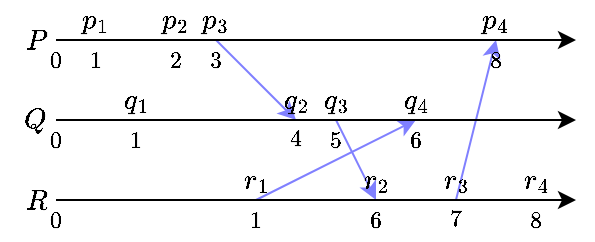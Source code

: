 <mxfile version="20.6.1" type="device"><diagram id="mF-7C_eONBB_64oM1k6o" name="ページ1"><mxGraphModel dx="200" dy="123" grid="1" gridSize="10" guides="1" tooltips="1" connect="1" arrows="1" fold="1" page="1" pageScale="1" pageWidth="827" pageHeight="1169" math="1" shadow="0"><root><mxCell id="0"/><mxCell id="1" parent="0"/><mxCell id="kmAoV4Kl-QLDKSQ3TJVB-39" value="" style="endArrow=classic;html=1;rounded=0;fontSize=10;strokeColor=#8080FF;" edge="1" parent="1"><mxGeometry width="50" height="50" relative="1" as="geometry"><mxPoint x="120" y="40" as="sourcePoint"/><mxPoint x="160" y="80" as="targetPoint"/></mxGeometry></mxCell><mxCell id="kmAoV4Kl-QLDKSQ3TJVB-42" value="" style="endArrow=classic;html=1;rounded=0;fontSize=10;strokeColor=#8080FF;" edge="1" parent="1"><mxGeometry width="50" height="50" relative="1" as="geometry"><mxPoint x="240" y="120" as="sourcePoint"/><mxPoint x="260" y="40" as="targetPoint"/></mxGeometry></mxCell><mxCell id="kmAoV4Kl-QLDKSQ3TJVB-41" value="" style="endArrow=classic;html=1;rounded=0;fontSize=10;strokeColor=#8080FF;" edge="1" parent="1"><mxGeometry width="50" height="50" relative="1" as="geometry"><mxPoint x="140" y="120" as="sourcePoint"/><mxPoint x="220" y="80" as="targetPoint"/></mxGeometry></mxCell><mxCell id="kmAoV4Kl-QLDKSQ3TJVB-40" value="" style="endArrow=classic;html=1;rounded=0;fontSize=10;strokeColor=#8080FF;" edge="1" parent="1"><mxGeometry width="50" height="50" relative="1" as="geometry"><mxPoint x="180" y="80" as="sourcePoint"/><mxPoint x="200" y="120" as="targetPoint"/></mxGeometry></mxCell><mxCell id="kmAoV4Kl-QLDKSQ3TJVB-4" value="$$P$$" style="whiteSpace=wrap;html=1;aspect=fixed;fillColor=none;strokeColor=none;" vertex="1" parent="1"><mxGeometry x="20" y="30" width="20" height="20" as="geometry"/></mxCell><mxCell id="kmAoV4Kl-QLDKSQ3TJVB-5" value="$$Q$$" style="whiteSpace=wrap;html=1;aspect=fixed;fillColor=none;strokeColor=none;" vertex="1" parent="1"><mxGeometry x="20" y="70" width="20" height="20" as="geometry"/></mxCell><mxCell id="kmAoV4Kl-QLDKSQ3TJVB-6" value="$$R$$" style="whiteSpace=wrap;html=1;aspect=fixed;fillColor=none;strokeColor=none;" vertex="1" parent="1"><mxGeometry x="20" y="110" width="20" height="20" as="geometry"/></mxCell><mxCell id="kmAoV4Kl-QLDKSQ3TJVB-7" value="$$p_1$$" style="whiteSpace=wrap;html=1;aspect=fixed;fillColor=none;strokeColor=none;" vertex="1" parent="1"><mxGeometry x="50" y="20" width="20" height="20" as="geometry"/></mxCell><mxCell id="kmAoV4Kl-QLDKSQ3TJVB-8" value="$$q_1$$" style="whiteSpace=wrap;html=1;aspect=fixed;fillColor=none;strokeColor=none;" vertex="1" parent="1"><mxGeometry x="70" y="60" width="20" height="20" as="geometry"/></mxCell><mxCell id="kmAoV4Kl-QLDKSQ3TJVB-9" value="$$p_2$$" style="whiteSpace=wrap;html=1;aspect=fixed;fillColor=none;strokeColor=none;" vertex="1" parent="1"><mxGeometry x="90" y="20" width="20" height="20" as="geometry"/></mxCell><mxCell id="kmAoV4Kl-QLDKSQ3TJVB-10" value="$$p_3$$" style="whiteSpace=wrap;html=1;aspect=fixed;fillColor=none;strokeColor=none;" vertex="1" parent="1"><mxGeometry x="110" y="20" width="20" height="20" as="geometry"/></mxCell><mxCell id="kmAoV4Kl-QLDKSQ3TJVB-11" value="$$r_1$$" style="whiteSpace=wrap;html=1;aspect=fixed;fillColor=none;strokeColor=none;" vertex="1" parent="1"><mxGeometry x="130" y="100" width="20" height="20" as="geometry"/></mxCell><mxCell id="kmAoV4Kl-QLDKSQ3TJVB-12" value="$$q_2$$" style="whiteSpace=wrap;html=1;aspect=fixed;fillColor=none;strokeColor=none;" vertex="1" parent="1"><mxGeometry x="150" y="60" width="20" height="20" as="geometry"/></mxCell><mxCell id="kmAoV4Kl-QLDKSQ3TJVB-13" value="$$q_3$$" style="whiteSpace=wrap;html=1;aspect=fixed;fillColor=none;strokeColor=none;" vertex="1" parent="1"><mxGeometry x="170" y="60" width="20" height="20" as="geometry"/></mxCell><mxCell id="kmAoV4Kl-QLDKSQ3TJVB-14" value="$$r_2$$" style="whiteSpace=wrap;html=1;aspect=fixed;fillColor=none;strokeColor=none;" vertex="1" parent="1"><mxGeometry x="190" y="100" width="20" height="20" as="geometry"/></mxCell><mxCell id="kmAoV4Kl-QLDKSQ3TJVB-15" value="$$q_4$$" style="whiteSpace=wrap;html=1;aspect=fixed;fillColor=none;strokeColor=none;" vertex="1" parent="1"><mxGeometry x="210" y="60" width="20" height="20" as="geometry"/></mxCell><mxCell id="kmAoV4Kl-QLDKSQ3TJVB-16" value="$$r_3$$" style="whiteSpace=wrap;html=1;aspect=fixed;fillColor=none;strokeColor=none;" vertex="1" parent="1"><mxGeometry x="230" y="100" width="20" height="20" as="geometry"/></mxCell><mxCell id="kmAoV4Kl-QLDKSQ3TJVB-17" value="$$r_4$$" style="whiteSpace=wrap;html=1;aspect=fixed;fillColor=none;strokeColor=none;" vertex="1" parent="1"><mxGeometry x="270" y="100" width="20" height="20" as="geometry"/></mxCell><mxCell id="kmAoV4Kl-QLDKSQ3TJVB-18" value="$$p_4$$" style="whiteSpace=wrap;html=1;aspect=fixed;fillColor=none;strokeColor=none;" vertex="1" parent="1"><mxGeometry x="250" y="20" width="20" height="20" as="geometry"/></mxCell><mxCell id="kmAoV4Kl-QLDKSQ3TJVB-19" value="" style="endArrow=classic;html=1;rounded=0;exitX=1;exitY=0.5;exitDx=0;exitDy=0;" edge="1" parent="1" source="kmAoV4Kl-QLDKSQ3TJVB-4"><mxGeometry width="50" height="50" relative="1" as="geometry"><mxPoint x="330" y="100" as="sourcePoint"/><mxPoint x="300" y="40" as="targetPoint"/></mxGeometry></mxCell><mxCell id="kmAoV4Kl-QLDKSQ3TJVB-20" value="" style="endArrow=classic;html=1;rounded=0;exitX=1;exitY=0.5;exitDx=0;exitDy=0;" edge="1" parent="1" source="kmAoV4Kl-QLDKSQ3TJVB-5"><mxGeometry width="50" height="50" relative="1" as="geometry"><mxPoint x="50" y="50" as="sourcePoint"/><mxPoint x="300" y="80" as="targetPoint"/></mxGeometry></mxCell><mxCell id="kmAoV4Kl-QLDKSQ3TJVB-21" value="" style="endArrow=classic;html=1;rounded=0;exitX=1;exitY=0.5;exitDx=0;exitDy=0;" edge="1" parent="1" source="kmAoV4Kl-QLDKSQ3TJVB-6"><mxGeometry width="50" height="50" relative="1" as="geometry"><mxPoint x="50" y="90" as="sourcePoint"/><mxPoint x="300" y="120" as="targetPoint"/></mxGeometry></mxCell><mxCell id="kmAoV4Kl-QLDKSQ3TJVB-22" value="$$0$$" style="whiteSpace=wrap;html=1;aspect=fixed;fillColor=none;strokeColor=none;fontSize=10;" vertex="1" parent="1"><mxGeometry x="30" y="40" width="20" height="20" as="geometry"/></mxCell><mxCell id="kmAoV4Kl-QLDKSQ3TJVB-25" value="$$1$$" style="whiteSpace=wrap;html=1;aspect=fixed;fillColor=none;strokeColor=none;fontSize=10;" vertex="1" parent="1"><mxGeometry x="50" y="40" width="20" height="20" as="geometry"/></mxCell><mxCell id="kmAoV4Kl-QLDKSQ3TJVB-26" value="$$2$$" style="whiteSpace=wrap;html=1;aspect=fixed;fillColor=none;strokeColor=none;fontSize=10;" vertex="1" parent="1"><mxGeometry x="90" y="40" width="20" height="20" as="geometry"/></mxCell><mxCell id="kmAoV4Kl-QLDKSQ3TJVB-27" value="$$3$$" style="whiteSpace=wrap;html=1;aspect=fixed;fillColor=none;strokeColor=none;fontSize=10;" vertex="1" parent="1"><mxGeometry x="110" y="40" width="20" height="20" as="geometry"/></mxCell><mxCell id="kmAoV4Kl-QLDKSQ3TJVB-28" value="$$1$$" style="whiteSpace=wrap;html=1;aspect=fixed;fillColor=none;strokeColor=none;fontSize=10;" vertex="1" parent="1"><mxGeometry x="70" y="80" width="20" height="20" as="geometry"/></mxCell><mxCell id="kmAoV4Kl-QLDKSQ3TJVB-29" value="$$1$$" style="whiteSpace=wrap;html=1;aspect=fixed;fillColor=none;strokeColor=none;fontSize=10;" vertex="1" parent="1"><mxGeometry x="130" y="120" width="20" height="20" as="geometry"/></mxCell><mxCell id="kmAoV4Kl-QLDKSQ3TJVB-30" value="$$4$$" style="whiteSpace=wrap;html=1;aspect=fixed;fillColor=none;strokeColor=none;fontSize=10;" vertex="1" parent="1"><mxGeometry x="150" y="80" width="20" height="20" as="geometry"/></mxCell><mxCell id="kmAoV4Kl-QLDKSQ3TJVB-31" value="$$5$$" style="whiteSpace=wrap;html=1;aspect=fixed;fillColor=none;strokeColor=none;fontSize=10;" vertex="1" parent="1"><mxGeometry x="170" y="80" width="20" height="20" as="geometry"/></mxCell><mxCell id="kmAoV4Kl-QLDKSQ3TJVB-32" value="$$6$$" style="whiteSpace=wrap;html=1;aspect=fixed;fillColor=none;strokeColor=none;fontSize=10;" vertex="1" parent="1"><mxGeometry x="210" y="80" width="20" height="20" as="geometry"/></mxCell><mxCell id="kmAoV4Kl-QLDKSQ3TJVB-33" value="$$6$$" style="whiteSpace=wrap;html=1;aspect=fixed;fillColor=none;strokeColor=none;fontSize=10;" vertex="1" parent="1"><mxGeometry x="190" y="120" width="20" height="20" as="geometry"/></mxCell><mxCell id="kmAoV4Kl-QLDKSQ3TJVB-34" value="$$7$$" style="whiteSpace=wrap;html=1;aspect=fixed;fillColor=none;strokeColor=none;fontSize=10;" vertex="1" parent="1"><mxGeometry x="230" y="120" width="20" height="20" as="geometry"/></mxCell><mxCell id="kmAoV4Kl-QLDKSQ3TJVB-35" value="$$8$$" style="whiteSpace=wrap;html=1;aspect=fixed;fillColor=none;strokeColor=none;fontSize=10;" vertex="1" parent="1"><mxGeometry x="270" y="120" width="20" height="20" as="geometry"/></mxCell><mxCell id="kmAoV4Kl-QLDKSQ3TJVB-36" value="$$8$$" style="whiteSpace=wrap;html=1;aspect=fixed;fillColor=none;strokeColor=none;fontSize=10;" vertex="1" parent="1"><mxGeometry x="250" y="40" width="20" height="20" as="geometry"/></mxCell><mxCell id="kmAoV4Kl-QLDKSQ3TJVB-37" value="$$0$$" style="whiteSpace=wrap;html=1;aspect=fixed;fillColor=none;strokeColor=none;fontSize=10;" vertex="1" parent="1"><mxGeometry x="30" y="80" width="20" height="20" as="geometry"/></mxCell><mxCell id="kmAoV4Kl-QLDKSQ3TJVB-38" value="$$0$$" style="whiteSpace=wrap;html=1;aspect=fixed;fillColor=none;strokeColor=none;fontSize=10;" vertex="1" parent="1"><mxGeometry x="30" y="120" width="20" height="20" as="geometry"/></mxCell></root></mxGraphModel></diagram></mxfile>
